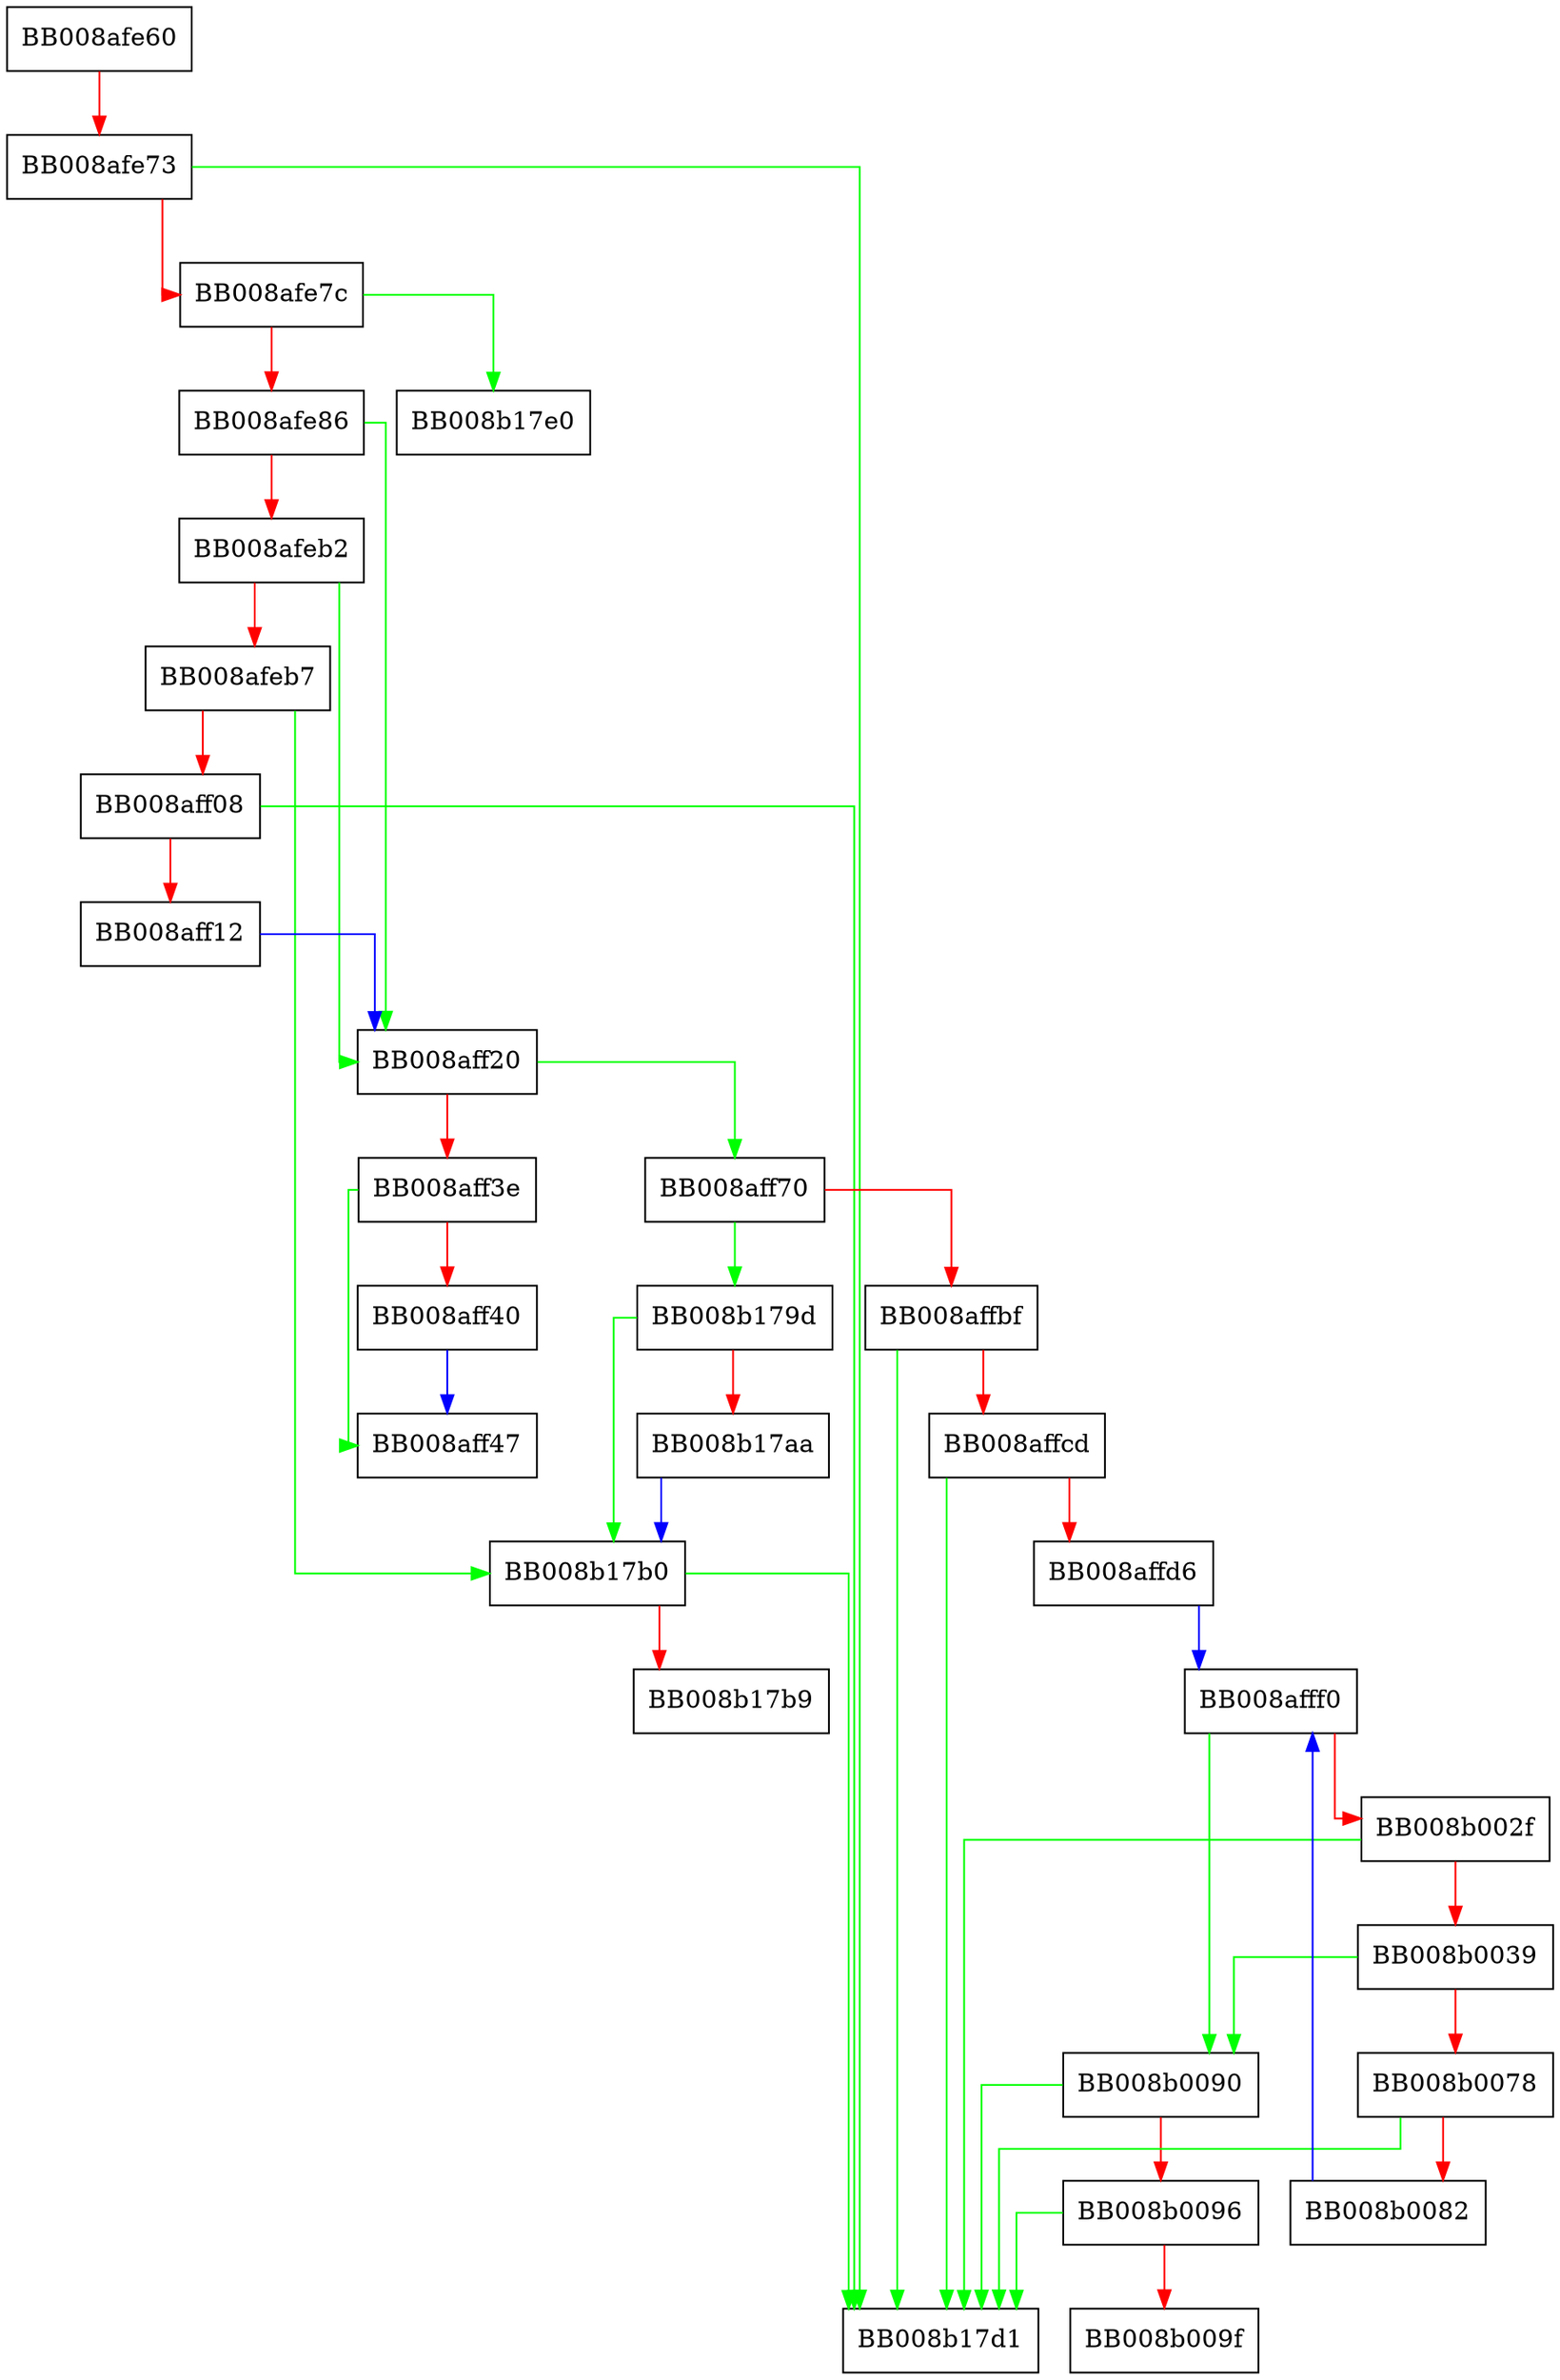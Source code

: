 digraph __strncasecmp_l_avx {
  node [shape="box"];
  graph [splines=ortho];
  BB008afe60 -> BB008afe73 [color="red"];
  BB008afe73 -> BB008b17d1 [color="green"];
  BB008afe73 -> BB008afe7c [color="red"];
  BB008afe7c -> BB008b17e0 [color="green"];
  BB008afe7c -> BB008afe86 [color="red"];
  BB008afe86 -> BB008aff20 [color="green"];
  BB008afe86 -> BB008afeb2 [color="red"];
  BB008afeb2 -> BB008aff20 [color="green"];
  BB008afeb2 -> BB008afeb7 [color="red"];
  BB008afeb7 -> BB008b17b0 [color="green"];
  BB008afeb7 -> BB008aff08 [color="red"];
  BB008aff08 -> BB008b17d1 [color="green"];
  BB008aff08 -> BB008aff12 [color="red"];
  BB008aff12 -> BB008aff20 [color="blue"];
  BB008aff20 -> BB008aff70 [color="green"];
  BB008aff20 -> BB008aff3e [color="red"];
  BB008aff3e -> BB008aff47 [color="green"];
  BB008aff3e -> BB008aff40 [color="red"];
  BB008aff40 -> BB008aff47 [color="blue"];
  BB008aff70 -> BB008b179d [color="green"];
  BB008aff70 -> BB008affbf [color="red"];
  BB008affbf -> BB008b17d1 [color="green"];
  BB008affbf -> BB008affcd [color="red"];
  BB008affcd -> BB008b17d1 [color="green"];
  BB008affcd -> BB008affd6 [color="red"];
  BB008affd6 -> BB008afff0 [color="blue"];
  BB008afff0 -> BB008b0090 [color="green"];
  BB008afff0 -> BB008b002f [color="red"];
  BB008b002f -> BB008b17d1 [color="green"];
  BB008b002f -> BB008b0039 [color="red"];
  BB008b0039 -> BB008b0090 [color="green"];
  BB008b0039 -> BB008b0078 [color="red"];
  BB008b0078 -> BB008b17d1 [color="green"];
  BB008b0078 -> BB008b0082 [color="red"];
  BB008b0082 -> BB008afff0 [color="blue"];
  BB008b0090 -> BB008b17d1 [color="green"];
  BB008b0090 -> BB008b0096 [color="red"];
  BB008b0096 -> BB008b17d1 [color="green"];
  BB008b0096 -> BB008b009f [color="red"];
  BB008b179d -> BB008b17b0 [color="green"];
  BB008b179d -> BB008b17aa [color="red"];
  BB008b17aa -> BB008b17b0 [color="blue"];
  BB008b17b0 -> BB008b17d1 [color="green"];
  BB008b17b0 -> BB008b17b9 [color="red"];
}